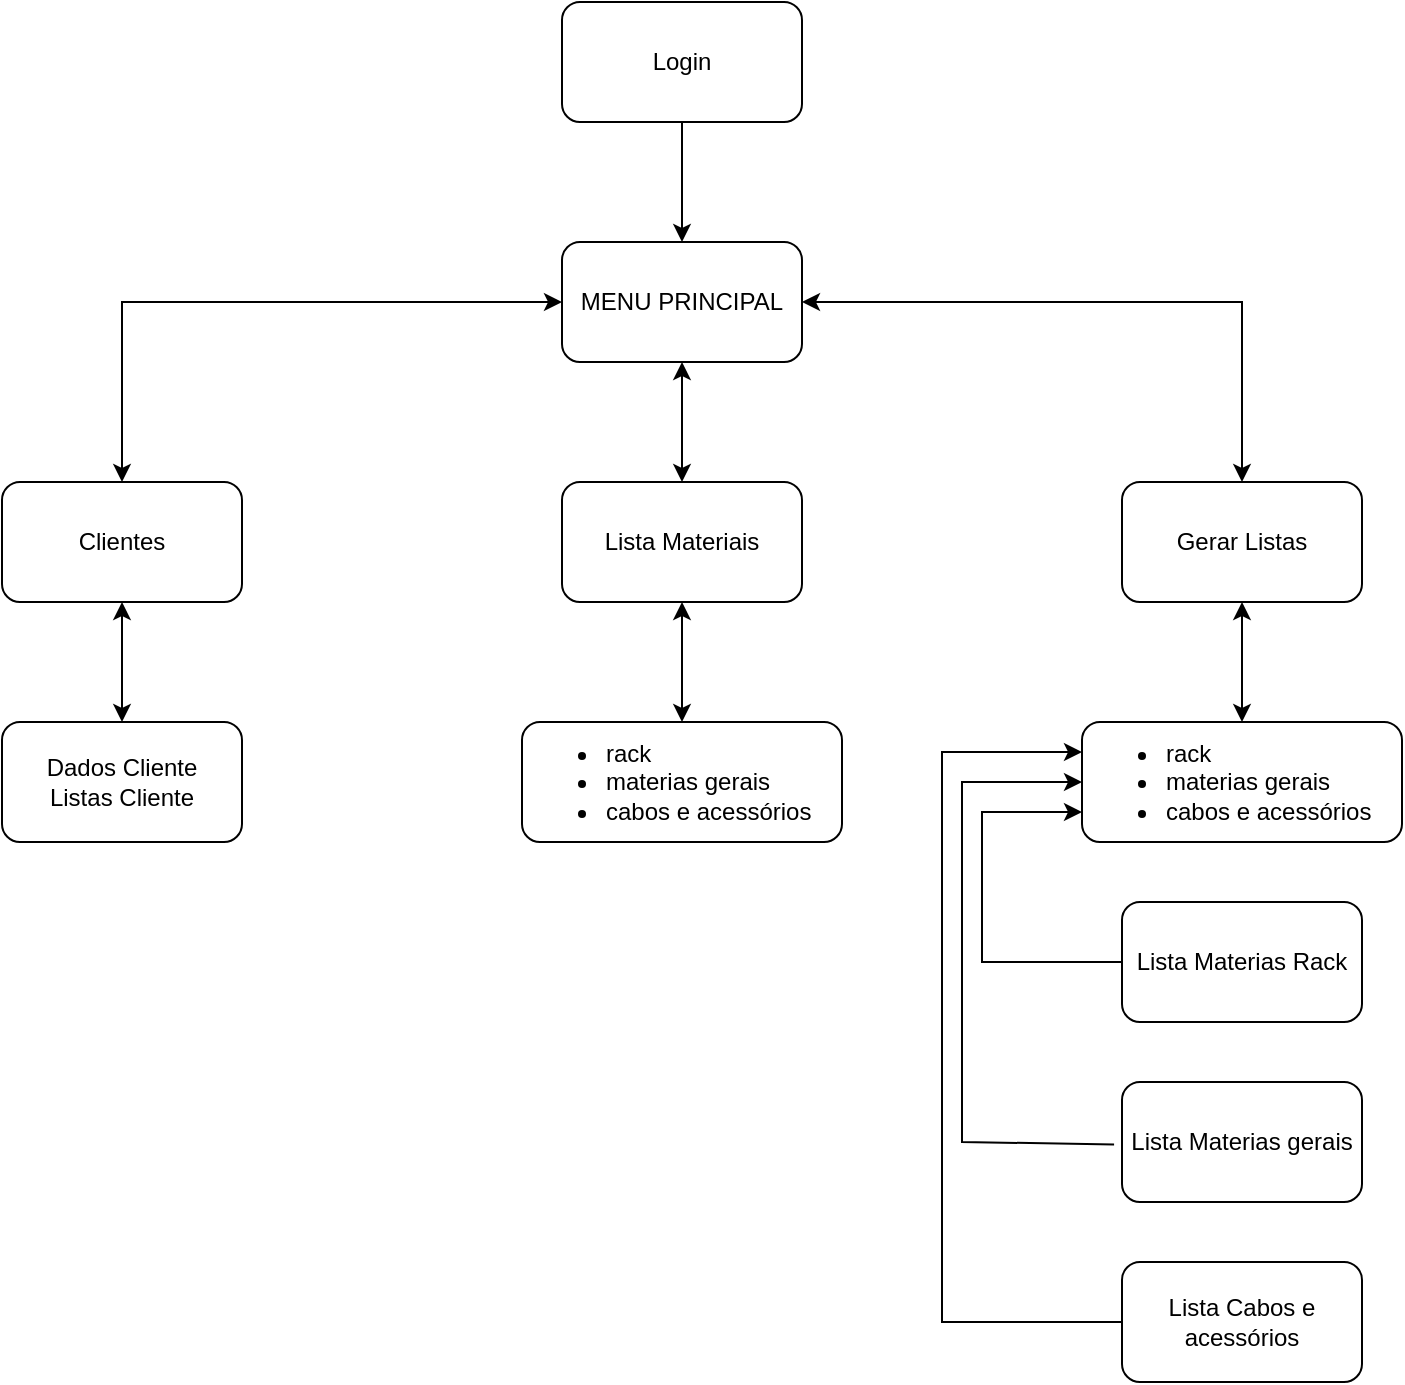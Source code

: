<mxfile version="24.4.9" type="github">
  <diagram id="C5RBs43oDa-KdzZeNtuy" name="Page-1">
    <mxGraphModel dx="928" dy="472" grid="1" gridSize="10" guides="1" tooltips="1" connect="1" arrows="1" fold="1" page="1" pageScale="1" pageWidth="827" pageHeight="1169" math="0" shadow="0">
      <root>
        <mxCell id="WIyWlLk6GJQsqaUBKTNV-0" />
        <mxCell id="WIyWlLk6GJQsqaUBKTNV-1" parent="WIyWlLk6GJQsqaUBKTNV-0" />
        <mxCell id="FS_Ay7hcVIZ8Fg_p9XCA-0" value="Login" style="rounded=1;whiteSpace=wrap;html=1;" vertex="1" parent="WIyWlLk6GJQsqaUBKTNV-1">
          <mxGeometry x="360" y="120" width="120" height="60" as="geometry" />
        </mxCell>
        <mxCell id="FS_Ay7hcVIZ8Fg_p9XCA-1" value="MENU PRINCIPAL" style="rounded=1;whiteSpace=wrap;html=1;" vertex="1" parent="WIyWlLk6GJQsqaUBKTNV-1">
          <mxGeometry x="360" y="240" width="120" height="60" as="geometry" />
        </mxCell>
        <mxCell id="FS_Ay7hcVIZ8Fg_p9XCA-2" value="Lista Materiais" style="rounded=1;whiteSpace=wrap;html=1;" vertex="1" parent="WIyWlLk6GJQsqaUBKTNV-1">
          <mxGeometry x="360" y="360" width="120" height="60" as="geometry" />
        </mxCell>
        <mxCell id="FS_Ay7hcVIZ8Fg_p9XCA-3" value="Gerar Listas" style="rounded=1;whiteSpace=wrap;html=1;" vertex="1" parent="WIyWlLk6GJQsqaUBKTNV-1">
          <mxGeometry x="640" y="360" width="120" height="60" as="geometry" />
        </mxCell>
        <mxCell id="FS_Ay7hcVIZ8Fg_p9XCA-4" value="Clientes" style="rounded=1;whiteSpace=wrap;html=1;" vertex="1" parent="WIyWlLk6GJQsqaUBKTNV-1">
          <mxGeometry x="80" y="360" width="120" height="60" as="geometry" />
        </mxCell>
        <mxCell id="FS_Ay7hcVIZ8Fg_p9XCA-5" value="" style="endArrow=classic;html=1;rounded=0;exitX=0.5;exitY=1;exitDx=0;exitDy=0;entryX=0.5;entryY=0;entryDx=0;entryDy=0;" edge="1" parent="WIyWlLk6GJQsqaUBKTNV-1" source="FS_Ay7hcVIZ8Fg_p9XCA-0" target="FS_Ay7hcVIZ8Fg_p9XCA-1">
          <mxGeometry width="50" height="50" relative="1" as="geometry">
            <mxPoint x="400" y="210" as="sourcePoint" />
            <mxPoint x="440" y="260" as="targetPoint" />
          </mxGeometry>
        </mxCell>
        <mxCell id="FS_Ay7hcVIZ8Fg_p9XCA-6" value="" style="endArrow=classic;startArrow=classic;html=1;rounded=0;entryX=0;entryY=0.5;entryDx=0;entryDy=0;exitX=0.5;exitY=0;exitDx=0;exitDy=0;" edge="1" parent="WIyWlLk6GJQsqaUBKTNV-1" source="FS_Ay7hcVIZ8Fg_p9XCA-4" target="FS_Ay7hcVIZ8Fg_p9XCA-1">
          <mxGeometry width="50" height="50" relative="1" as="geometry">
            <mxPoint x="390" y="310" as="sourcePoint" />
            <mxPoint x="440" y="260" as="targetPoint" />
            <Array as="points">
              <mxPoint x="140" y="270" />
            </Array>
          </mxGeometry>
        </mxCell>
        <mxCell id="FS_Ay7hcVIZ8Fg_p9XCA-7" value="" style="endArrow=classic;startArrow=classic;html=1;rounded=0;exitX=0.5;exitY=0;exitDx=0;exitDy=0;entryX=0.5;entryY=1;entryDx=0;entryDy=0;" edge="1" parent="WIyWlLk6GJQsqaUBKTNV-1" source="FS_Ay7hcVIZ8Fg_p9XCA-2" target="FS_Ay7hcVIZ8Fg_p9XCA-1">
          <mxGeometry width="50" height="50" relative="1" as="geometry">
            <mxPoint x="390" y="310" as="sourcePoint" />
            <mxPoint x="440" y="260" as="targetPoint" />
          </mxGeometry>
        </mxCell>
        <mxCell id="FS_Ay7hcVIZ8Fg_p9XCA-8" value="" style="endArrow=classic;startArrow=classic;html=1;rounded=0;entryX=1;entryY=0.5;entryDx=0;entryDy=0;exitX=0.5;exitY=0;exitDx=0;exitDy=0;" edge="1" parent="WIyWlLk6GJQsqaUBKTNV-1" source="FS_Ay7hcVIZ8Fg_p9XCA-3" target="FS_Ay7hcVIZ8Fg_p9XCA-1">
          <mxGeometry width="50" height="50" relative="1" as="geometry">
            <mxPoint x="390" y="310" as="sourcePoint" />
            <mxPoint x="440" y="260" as="targetPoint" />
            <Array as="points">
              <mxPoint x="700" y="270" />
            </Array>
          </mxGeometry>
        </mxCell>
        <mxCell id="FS_Ay7hcVIZ8Fg_p9XCA-9" value="&lt;div style=&quot;&quot;&gt;&lt;ul&gt;&lt;li&gt;&lt;span style=&quot;background-color: initial;&quot;&gt;rack&lt;/span&gt;&lt;/li&gt;&lt;li&gt;materias gerais&amp;nbsp;&lt;/li&gt;&lt;li&gt;cabos e acessórios&amp;nbsp;&lt;/li&gt;&lt;/ul&gt;&lt;/div&gt;" style="rounded=1;whiteSpace=wrap;html=1;align=left;" vertex="1" parent="WIyWlLk6GJQsqaUBKTNV-1">
          <mxGeometry x="340" y="480" width="160" height="60" as="geometry" />
        </mxCell>
        <mxCell id="FS_Ay7hcVIZ8Fg_p9XCA-10" value="" style="endArrow=classic;startArrow=classic;html=1;rounded=0;exitX=0.5;exitY=0;exitDx=0;exitDy=0;entryX=0.5;entryY=1;entryDx=0;entryDy=0;" edge="1" parent="WIyWlLk6GJQsqaUBKTNV-1" source="FS_Ay7hcVIZ8Fg_p9XCA-9" target="FS_Ay7hcVIZ8Fg_p9XCA-2">
          <mxGeometry width="50" height="50" relative="1" as="geometry">
            <mxPoint x="390" y="410" as="sourcePoint" />
            <mxPoint x="440" y="360" as="targetPoint" />
          </mxGeometry>
        </mxCell>
        <mxCell id="FS_Ay7hcVIZ8Fg_p9XCA-11" value="Dados Cliente&lt;div&gt;Listas Cliente&lt;/div&gt;" style="rounded=1;whiteSpace=wrap;html=1;" vertex="1" parent="WIyWlLk6GJQsqaUBKTNV-1">
          <mxGeometry x="80" y="480" width="120" height="60" as="geometry" />
        </mxCell>
        <mxCell id="FS_Ay7hcVIZ8Fg_p9XCA-12" value="" style="endArrow=classic;startArrow=classic;html=1;rounded=0;exitX=0.5;exitY=0;exitDx=0;exitDy=0;entryX=0.5;entryY=1;entryDx=0;entryDy=0;" edge="1" parent="WIyWlLk6GJQsqaUBKTNV-1" source="FS_Ay7hcVIZ8Fg_p9XCA-11" target="FS_Ay7hcVIZ8Fg_p9XCA-4">
          <mxGeometry width="50" height="50" relative="1" as="geometry">
            <mxPoint x="390" y="410" as="sourcePoint" />
            <mxPoint x="440" y="360" as="targetPoint" />
          </mxGeometry>
        </mxCell>
        <mxCell id="FS_Ay7hcVIZ8Fg_p9XCA-13" value="&lt;div style=&quot;&quot;&gt;&lt;ul&gt;&lt;li&gt;&lt;span style=&quot;background-color: initial;&quot;&gt;rack&lt;/span&gt;&lt;/li&gt;&lt;li&gt;materias gerais&amp;nbsp;&lt;/li&gt;&lt;li&gt;cabos e acessórios&amp;nbsp;&lt;/li&gt;&lt;/ul&gt;&lt;/div&gt;" style="rounded=1;whiteSpace=wrap;html=1;align=left;" vertex="1" parent="WIyWlLk6GJQsqaUBKTNV-1">
          <mxGeometry x="620" y="480" width="160" height="60" as="geometry" />
        </mxCell>
        <mxCell id="FS_Ay7hcVIZ8Fg_p9XCA-16" value="" style="endArrow=classic;startArrow=classic;html=1;rounded=0;exitX=0.5;exitY=0;exitDx=0;exitDy=0;entryX=0.5;entryY=1;entryDx=0;entryDy=0;" edge="1" parent="WIyWlLk6GJQsqaUBKTNV-1" source="FS_Ay7hcVIZ8Fg_p9XCA-13" target="FS_Ay7hcVIZ8Fg_p9XCA-3">
          <mxGeometry width="50" height="50" relative="1" as="geometry">
            <mxPoint x="710" y="490" as="sourcePoint" />
            <mxPoint x="710" y="430" as="targetPoint" />
          </mxGeometry>
        </mxCell>
        <mxCell id="FS_Ay7hcVIZ8Fg_p9XCA-18" value="" style="endArrow=classic;html=1;rounded=0;entryX=0;entryY=0.25;entryDx=0;entryDy=0;exitX=0;exitY=0.5;exitDx=0;exitDy=0;" edge="1" parent="WIyWlLk6GJQsqaUBKTNV-1" source="FS_Ay7hcVIZ8Fg_p9XCA-23" target="FS_Ay7hcVIZ8Fg_p9XCA-13">
          <mxGeometry width="50" height="50" relative="1" as="geometry">
            <mxPoint x="550" y="700" as="sourcePoint" />
            <mxPoint x="440" y="460" as="targetPoint" />
            <Array as="points">
              <mxPoint x="550" y="780" />
              <mxPoint x="550" y="495" />
            </Array>
          </mxGeometry>
        </mxCell>
        <mxCell id="FS_Ay7hcVIZ8Fg_p9XCA-19" value="" style="endArrow=classic;html=1;rounded=0;entryX=0;entryY=0.5;entryDx=0;entryDy=0;exitX=-0.033;exitY=0.52;exitDx=0;exitDy=0;exitPerimeter=0;" edge="1" parent="WIyWlLk6GJQsqaUBKTNV-1" source="FS_Ay7hcVIZ8Fg_p9XCA-22" target="FS_Ay7hcVIZ8Fg_p9XCA-13">
          <mxGeometry width="50" height="50" relative="1" as="geometry">
            <mxPoint x="560" y="690" as="sourcePoint" />
            <mxPoint x="620.0" y="510" as="targetPoint" />
            <Array as="points">
              <mxPoint x="560" y="690" />
              <mxPoint x="560" y="510" />
            </Array>
          </mxGeometry>
        </mxCell>
        <mxCell id="FS_Ay7hcVIZ8Fg_p9XCA-20" value="" style="endArrow=classic;html=1;rounded=0;entryX=0;entryY=0.75;entryDx=0;entryDy=0;exitX=0;exitY=0.5;exitDx=0;exitDy=0;" edge="1" parent="WIyWlLk6GJQsqaUBKTNV-1" source="FS_Ay7hcVIZ8Fg_p9XCA-21" target="FS_Ay7hcVIZ8Fg_p9XCA-13">
          <mxGeometry width="50" height="50" relative="1" as="geometry">
            <mxPoint x="570" y="610" as="sourcePoint" />
            <mxPoint x="620" y="530" as="targetPoint" />
            <Array as="points">
              <mxPoint x="570" y="600" />
              <mxPoint x="570" y="525" />
            </Array>
          </mxGeometry>
        </mxCell>
        <mxCell id="FS_Ay7hcVIZ8Fg_p9XCA-21" value="Lista Materias Rack" style="rounded=1;whiteSpace=wrap;html=1;" vertex="1" parent="WIyWlLk6GJQsqaUBKTNV-1">
          <mxGeometry x="640" y="570" width="120" height="60" as="geometry" />
        </mxCell>
        <mxCell id="FS_Ay7hcVIZ8Fg_p9XCA-22" value="Lista Materias gerais" style="rounded=1;whiteSpace=wrap;html=1;" vertex="1" parent="WIyWlLk6GJQsqaUBKTNV-1">
          <mxGeometry x="640" y="660" width="120" height="60" as="geometry" />
        </mxCell>
        <mxCell id="FS_Ay7hcVIZ8Fg_p9XCA-23" value="Lista Cabos e acessórios" style="rounded=1;whiteSpace=wrap;html=1;" vertex="1" parent="WIyWlLk6GJQsqaUBKTNV-1">
          <mxGeometry x="640" y="750" width="120" height="60" as="geometry" />
        </mxCell>
      </root>
    </mxGraphModel>
  </diagram>
</mxfile>
